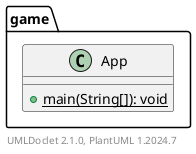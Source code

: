 @startuml
    namespace game {

        class App [[App.html]] {
            {static} +main(String[]): void
        }

    }

    center footer UMLDoclet 2.1.0, PlantUML %version()
@enduml
